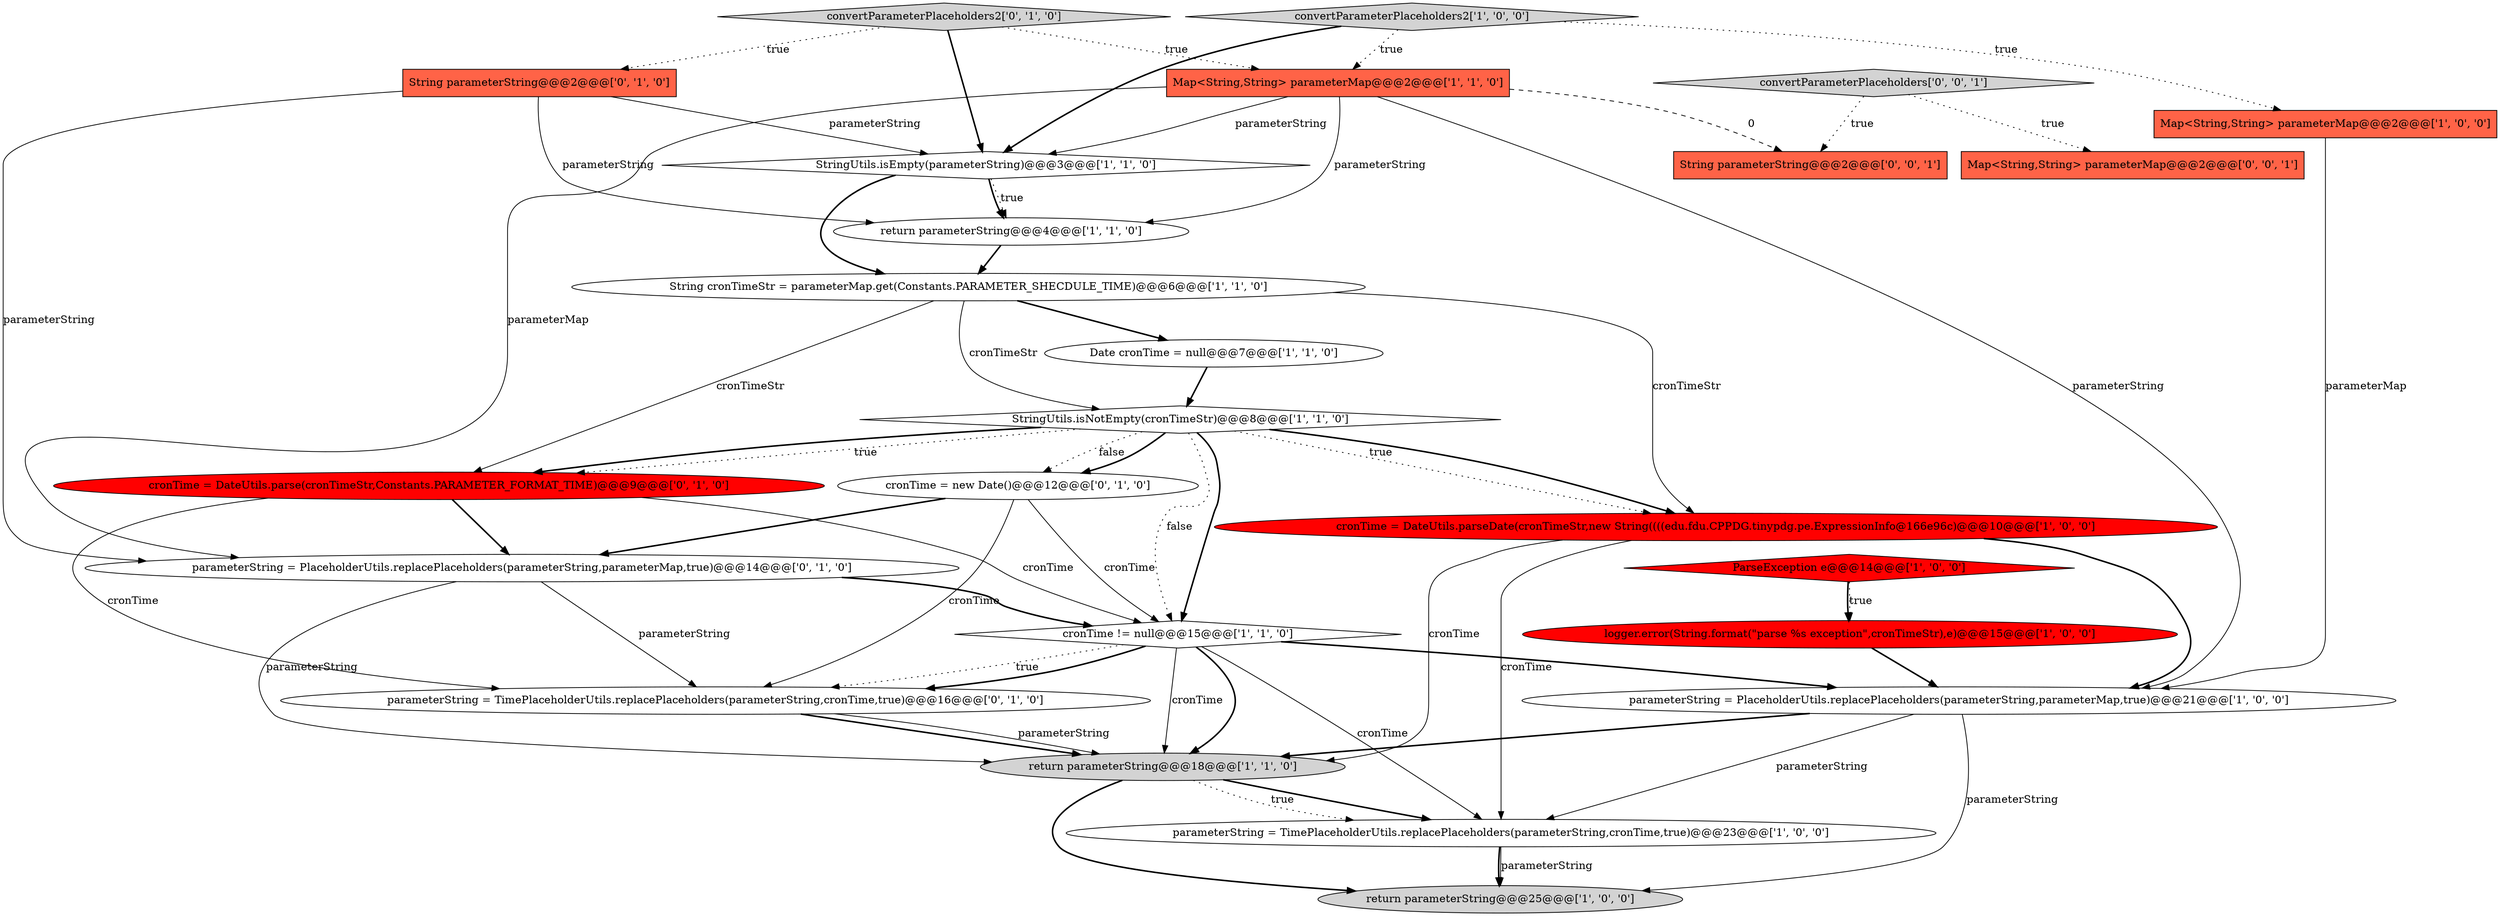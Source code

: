 digraph {
5 [style = filled, label = "parameterString = TimePlaceholderUtils.replacePlaceholders(parameterString,cronTime,true)@@@23@@@['1', '0', '0']", fillcolor = white, shape = ellipse image = "AAA0AAABBB1BBB"];
24 [style = filled, label = "String parameterString@@@2@@@['0', '0', '1']", fillcolor = tomato, shape = box image = "AAA0AAABBB3BBB"];
0 [style = filled, label = "Date cronTime = null@@@7@@@['1', '1', '0']", fillcolor = white, shape = ellipse image = "AAA0AAABBB1BBB"];
21 [style = filled, label = "cronTime = new Date()@@@12@@@['0', '1', '0']", fillcolor = white, shape = ellipse image = "AAA0AAABBB2BBB"];
19 [style = filled, label = "cronTime = DateUtils.parse(cronTimeStr,Constants.PARAMETER_FORMAT_TIME)@@@9@@@['0', '1', '0']", fillcolor = red, shape = ellipse image = "AAA1AAABBB2BBB"];
11 [style = filled, label = "return parameterString@@@25@@@['1', '0', '0']", fillcolor = lightgray, shape = ellipse image = "AAA0AAABBB1BBB"];
12 [style = filled, label = "StringUtils.isNotEmpty(cronTimeStr)@@@8@@@['1', '1', '0']", fillcolor = white, shape = diamond image = "AAA0AAABBB1BBB"];
18 [style = filled, label = "String parameterString@@@2@@@['0', '1', '0']", fillcolor = tomato, shape = box image = "AAA0AAABBB2BBB"];
20 [style = filled, label = "parameterString = TimePlaceholderUtils.replacePlaceholders(parameterString,cronTime,true)@@@16@@@['0', '1', '0']", fillcolor = white, shape = ellipse image = "AAA0AAABBB2BBB"];
4 [style = filled, label = "cronTime != null@@@15@@@['1', '1', '0']", fillcolor = white, shape = diamond image = "AAA0AAABBB1BBB"];
8 [style = filled, label = "String cronTimeStr = parameterMap.get(Constants.PARAMETER_SHECDULE_TIME)@@@6@@@['1', '1', '0']", fillcolor = white, shape = ellipse image = "AAA0AAABBB1BBB"];
16 [style = filled, label = "convertParameterPlaceholders2['0', '1', '0']", fillcolor = lightgray, shape = diamond image = "AAA0AAABBB2BBB"];
9 [style = filled, label = "parameterString = PlaceholderUtils.replacePlaceholders(parameterString,parameterMap,true)@@@21@@@['1', '0', '0']", fillcolor = white, shape = ellipse image = "AAA0AAABBB1BBB"];
3 [style = filled, label = "return parameterString@@@18@@@['1', '1', '0']", fillcolor = lightgray, shape = ellipse image = "AAA0AAABBB1BBB"];
2 [style = filled, label = "cronTime = DateUtils.parseDate(cronTimeStr,new String((((edu.fdu.CPPDG.tinypdg.pe.ExpressionInfo@166e96c)@@@10@@@['1', '0', '0']", fillcolor = red, shape = ellipse image = "AAA1AAABBB1BBB"];
14 [style = filled, label = "convertParameterPlaceholders2['1', '0', '0']", fillcolor = lightgray, shape = diamond image = "AAA0AAABBB1BBB"];
15 [style = filled, label = "Map<String,String> parameterMap@@@2@@@['1', '1', '0']", fillcolor = tomato, shape = box image = "AAA0AAABBB1BBB"];
7 [style = filled, label = "StringUtils.isEmpty(parameterString)@@@3@@@['1', '1', '0']", fillcolor = white, shape = diamond image = "AAA0AAABBB1BBB"];
1 [style = filled, label = "Map<String,String> parameterMap@@@2@@@['1', '0', '0']", fillcolor = tomato, shape = box image = "AAA0AAABBB1BBB"];
22 [style = filled, label = "convertParameterPlaceholders['0', '0', '1']", fillcolor = lightgray, shape = diamond image = "AAA0AAABBB3BBB"];
10 [style = filled, label = "return parameterString@@@4@@@['1', '1', '0']", fillcolor = white, shape = ellipse image = "AAA0AAABBB1BBB"];
23 [style = filled, label = "Map<String,String> parameterMap@@@2@@@['0', '0', '1']", fillcolor = tomato, shape = box image = "AAA0AAABBB3BBB"];
17 [style = filled, label = "parameterString = PlaceholderUtils.replacePlaceholders(parameterString,parameterMap,true)@@@14@@@['0', '1', '0']", fillcolor = white, shape = ellipse image = "AAA0AAABBB2BBB"];
6 [style = filled, label = "ParseException e@@@14@@@['1', '0', '0']", fillcolor = red, shape = diamond image = "AAA1AAABBB1BBB"];
13 [style = filled, label = "logger.error(String.format(\"parse %s exception\",cronTimeStr),e)@@@15@@@['1', '0', '0']", fillcolor = red, shape = ellipse image = "AAA1AAABBB1BBB"];
18->17 [style = solid, label="parameterString"];
4->9 [style = bold, label=""];
4->3 [style = bold, label=""];
7->10 [style = dotted, label="true"];
8->2 [style = solid, label="cronTimeStr"];
4->5 [style = solid, label="cronTime"];
15->10 [style = solid, label="parameterString"];
18->7 [style = solid, label="parameterString"];
12->21 [style = dotted, label="false"];
22->23 [style = dotted, label="true"];
7->10 [style = bold, label=""];
12->21 [style = bold, label=""];
12->4 [style = dotted, label="false"];
21->4 [style = solid, label="cronTime"];
6->13 [style = dotted, label="true"];
0->12 [style = bold, label=""];
2->5 [style = solid, label="cronTime"];
16->15 [style = dotted, label="true"];
12->2 [style = dotted, label="true"];
4->20 [style = dotted, label="true"];
3->11 [style = bold, label=""];
17->4 [style = bold, label=""];
16->7 [style = bold, label=""];
15->24 [style = dashed, label="0"];
15->9 [style = solid, label="parameterString"];
4->3 [style = solid, label="cronTime"];
20->3 [style = bold, label=""];
8->19 [style = solid, label="cronTimeStr"];
17->3 [style = solid, label="parameterString"];
22->24 [style = dotted, label="true"];
2->9 [style = bold, label=""];
19->17 [style = bold, label=""];
7->8 [style = bold, label=""];
2->3 [style = solid, label="cronTime"];
14->7 [style = bold, label=""];
8->0 [style = bold, label=""];
14->15 [style = dotted, label="true"];
12->2 [style = bold, label=""];
3->5 [style = bold, label=""];
8->12 [style = solid, label="cronTimeStr"];
3->5 [style = dotted, label="true"];
15->17 [style = solid, label="parameterMap"];
10->8 [style = bold, label=""];
12->4 [style = bold, label=""];
12->19 [style = dotted, label="true"];
6->13 [style = bold, label=""];
5->11 [style = solid, label="parameterString"];
15->7 [style = solid, label="parameterString"];
4->20 [style = bold, label=""];
9->5 [style = solid, label="parameterString"];
9->3 [style = bold, label=""];
19->4 [style = solid, label="cronTime"];
5->11 [style = bold, label=""];
18->10 [style = solid, label="parameterString"];
14->1 [style = dotted, label="true"];
13->9 [style = bold, label=""];
1->9 [style = solid, label="parameterMap"];
20->3 [style = solid, label="parameterString"];
12->19 [style = bold, label=""];
17->20 [style = solid, label="parameterString"];
21->17 [style = bold, label=""];
9->11 [style = solid, label="parameterString"];
21->20 [style = solid, label="cronTime"];
19->20 [style = solid, label="cronTime"];
16->18 [style = dotted, label="true"];
}
